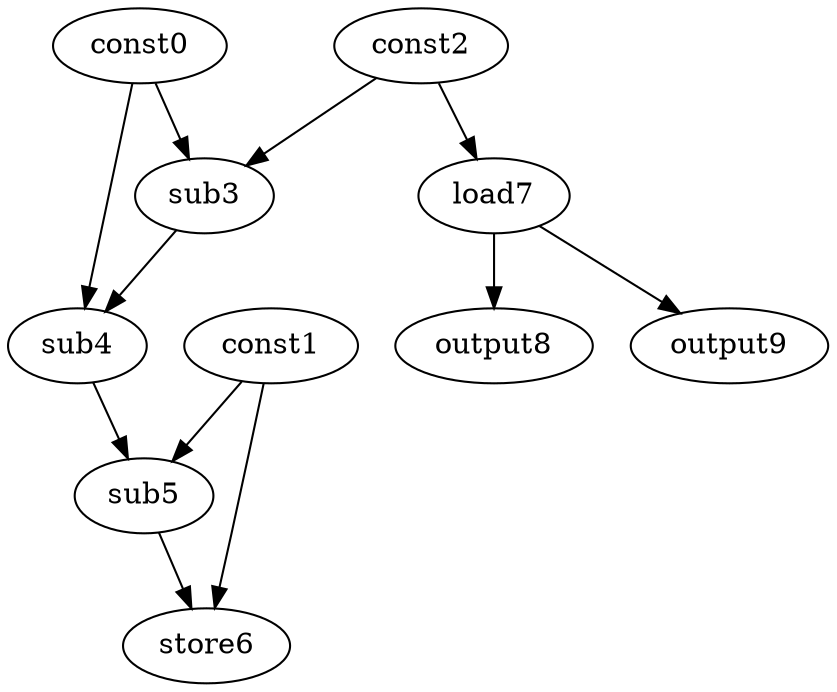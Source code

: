 digraph G { 
const0[opcode=const]; 
const1[opcode=const]; 
const2[opcode=const]; 
sub3[opcode=sub]; 
sub4[opcode=sub]; 
sub5[opcode=sub]; 
store6[opcode=store]; 
load7[opcode=load]; 
output8[opcode=output]; 
output9[opcode=output]; 
const0->sub3[operand=0];
const2->sub3[operand=1];
const2->load7[operand=0];
const0->sub4[operand=0];
sub3->sub4[operand=1];
load7->output8[operand=0];
load7->output9[operand=0];
const1->sub5[operand=0];
sub4->sub5[operand=1];
const1->store6[operand=0];
sub5->store6[operand=1];
}
